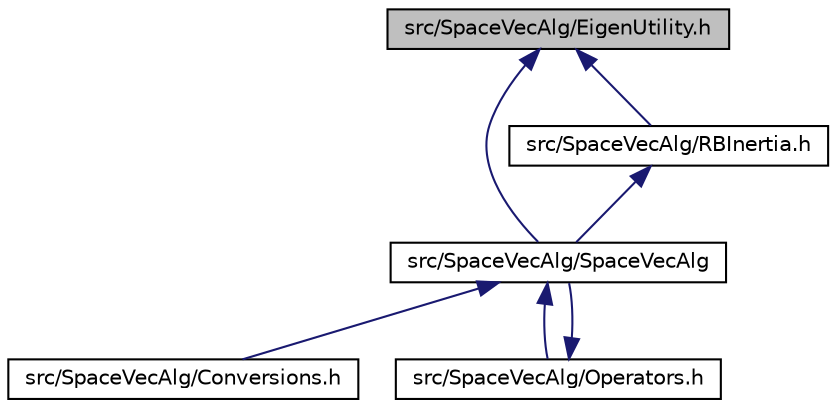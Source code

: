 digraph "src/SpaceVecAlg/EigenUtility.h"
{
  edge [fontname="Helvetica",fontsize="10",labelfontname="Helvetica",labelfontsize="10"];
  node [fontname="Helvetica",fontsize="10",shape=record];
  Node3 [label="src/SpaceVecAlg/EigenUtility.h",height=0.2,width=0.4,color="black", fillcolor="grey75", style="filled", fontcolor="black"];
  Node3 -> Node4 [dir="back",color="midnightblue",fontsize="10",style="solid",fontname="Helvetica"];
  Node4 [label="src/SpaceVecAlg/SpaceVecAlg",height=0.2,width=0.4,color="black", fillcolor="white", style="filled",URL="$SpaceVecAlg.html"];
  Node4 -> Node5 [dir="back",color="midnightblue",fontsize="10",style="solid",fontname="Helvetica"];
  Node5 [label="src/SpaceVecAlg/Conversions.h",height=0.2,width=0.4,color="black", fillcolor="white", style="filled",URL="$Conversions_8h.html"];
  Node4 -> Node6 [dir="back",color="midnightblue",fontsize="10",style="solid",fontname="Helvetica"];
  Node6 [label="src/SpaceVecAlg/Operators.h",height=0.2,width=0.4,color="black", fillcolor="white", style="filled",URL="$Operators_8h.html"];
  Node6 -> Node4 [dir="back",color="midnightblue",fontsize="10",style="solid",fontname="Helvetica"];
  Node3 -> Node7 [dir="back",color="midnightblue",fontsize="10",style="solid",fontname="Helvetica"];
  Node7 [label="src/SpaceVecAlg/RBInertia.h",height=0.2,width=0.4,color="black", fillcolor="white", style="filled",URL="$RBInertia_8h.html"];
  Node7 -> Node4 [dir="back",color="midnightblue",fontsize="10",style="solid",fontname="Helvetica"];
}
